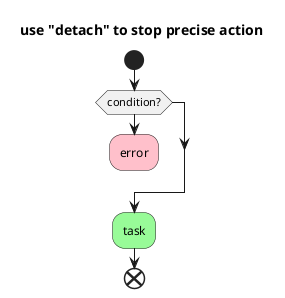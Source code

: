 @startuml
title use "detach" to stop precise action
start
if (condition?) then
    #pink:error;
    detach
endif
#palegreen:task;
' stop
end
@enduml